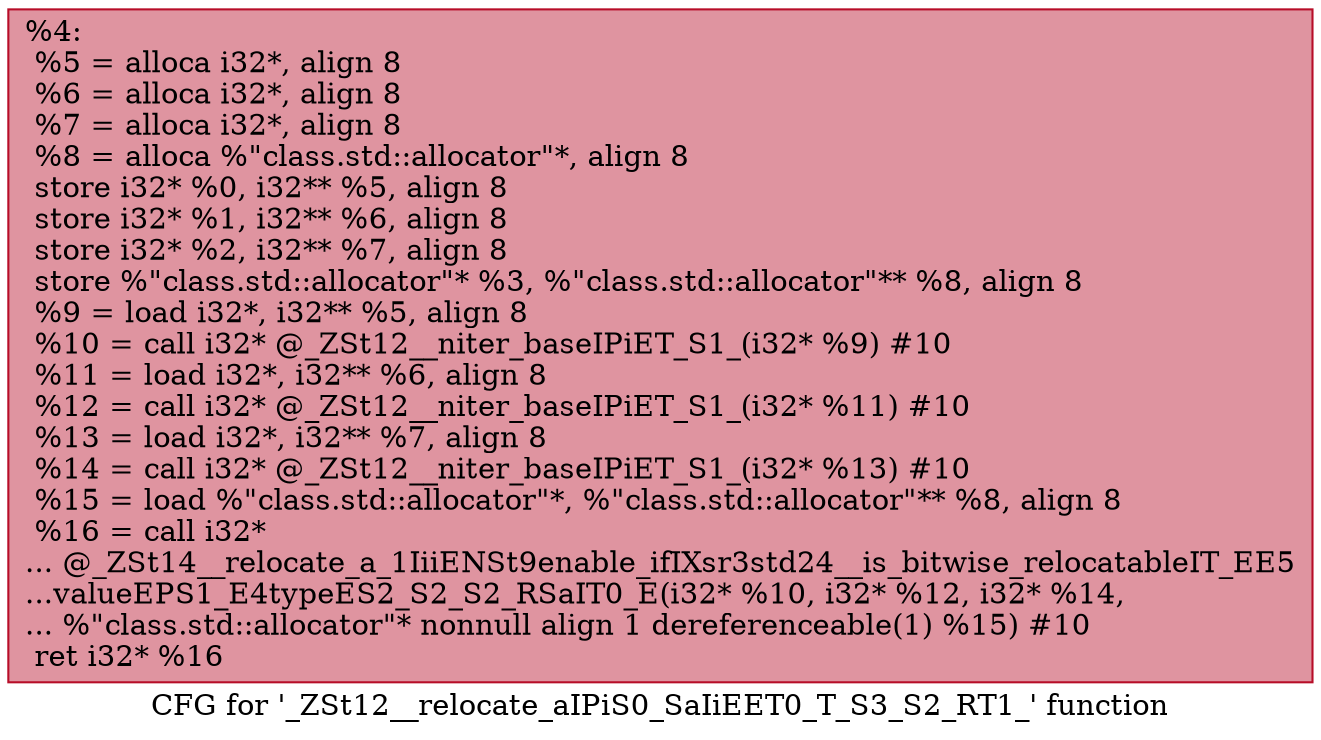 digraph "CFG for '_ZSt12__relocate_aIPiS0_SaIiEET0_T_S3_S2_RT1_' function" {
	label="CFG for '_ZSt12__relocate_aIPiS0_SaIiEET0_T_S3_S2_RT1_' function";

	Node0x5597c08e7800 [shape=record,color="#b70d28ff", style=filled, fillcolor="#b70d2870",label="{%4:\l  %5 = alloca i32*, align 8\l  %6 = alloca i32*, align 8\l  %7 = alloca i32*, align 8\l  %8 = alloca %\"class.std::allocator\"*, align 8\l  store i32* %0, i32** %5, align 8\l  store i32* %1, i32** %6, align 8\l  store i32* %2, i32** %7, align 8\l  store %\"class.std::allocator\"* %3, %\"class.std::allocator\"** %8, align 8\l  %9 = load i32*, i32** %5, align 8\l  %10 = call i32* @_ZSt12__niter_baseIPiET_S1_(i32* %9) #10\l  %11 = load i32*, i32** %6, align 8\l  %12 = call i32* @_ZSt12__niter_baseIPiET_S1_(i32* %11) #10\l  %13 = load i32*, i32** %7, align 8\l  %14 = call i32* @_ZSt12__niter_baseIPiET_S1_(i32* %13) #10\l  %15 = load %\"class.std::allocator\"*, %\"class.std::allocator\"** %8, align 8\l  %16 = call i32*\l... @_ZSt14__relocate_a_1IiiENSt9enable_ifIXsr3std24__is_bitwise_relocatableIT_EE5\l...valueEPS1_E4typeES2_S2_S2_RSaIT0_E(i32* %10, i32* %12, i32* %14,\l... %\"class.std::allocator\"* nonnull align 1 dereferenceable(1) %15) #10\l  ret i32* %16\l}"];
}
